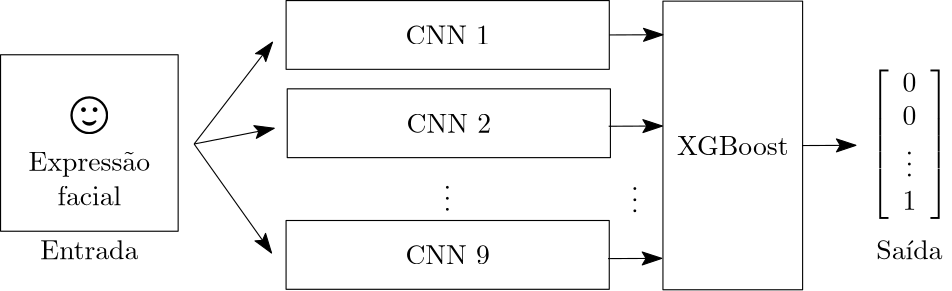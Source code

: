 <?xml version="1.0"?>
<!DOCTYPE ipe SYSTEM "ipe.dtd">
<ipe version="70206" creator="Ipe 7.2.7">
<info created="D:20180607000301" modified="D:20180607000301"/>
<preamble>\usepackage{wasysym}</preamble>
<ipestyle name="basic">
<symbol name="arrow/arc(spx)">
<path stroke="sym-stroke" fill="sym-stroke" pen="sym-pen">
0 0 m
-1 0.333 l
-1 -0.333 l
h
</path>
</symbol>
<symbol name="arrow/farc(spx)">
<path stroke="sym-stroke" fill="white" pen="sym-pen">
0 0 m
-1 0.333 l
-1 -0.333 l
h
</path>
</symbol>
<symbol name="arrow/ptarc(spx)">
<path stroke="sym-stroke" fill="sym-stroke" pen="sym-pen">
0 0 m
-1 0.333 l
-0.8 0 l
-1 -0.333 l
h
</path>
</symbol>
<symbol name="arrow/fptarc(spx)">
<path stroke="sym-stroke" fill="white" pen="sym-pen">
0 0 m
-1 0.333 l
-0.8 0 l
-1 -0.333 l
h
</path>
</symbol>
<symbol name="mark/circle(sx)" transformations="translations">
<path fill="sym-stroke">
0.6 0 0 0.6 0 0 e
0.4 0 0 0.4 0 0 e
</path>
</symbol>
<symbol name="mark/disk(sx)" transformations="translations">
<path fill="sym-stroke">
0.6 0 0 0.6 0 0 e
</path>
</symbol>
<symbol name="mark/fdisk(sfx)" transformations="translations">
<group>
<path fill="sym-fill">
0.5 0 0 0.5 0 0 e
</path>
<path fill="sym-stroke" fillrule="eofill">
0.6 0 0 0.6 0 0 e
0.4 0 0 0.4 0 0 e
</path>
</group>
</symbol>
<symbol name="mark/box(sx)" transformations="translations">
<path fill="sym-stroke" fillrule="eofill">
-0.6 -0.6 m
0.6 -0.6 l
0.6 0.6 l
-0.6 0.6 l
h
-0.4 -0.4 m
0.4 -0.4 l
0.4 0.4 l
-0.4 0.4 l
h
</path>
</symbol>
<symbol name="mark/square(sx)" transformations="translations">
<path fill="sym-stroke">
-0.6 -0.6 m
0.6 -0.6 l
0.6 0.6 l
-0.6 0.6 l
h
</path>
</symbol>
<symbol name="mark/fsquare(sfx)" transformations="translations">
<group>
<path fill="sym-fill">
-0.5 -0.5 m
0.5 -0.5 l
0.5 0.5 l
-0.5 0.5 l
h
</path>
<path fill="sym-stroke" fillrule="eofill">
-0.6 -0.6 m
0.6 -0.6 l
0.6 0.6 l
-0.6 0.6 l
h
-0.4 -0.4 m
0.4 -0.4 l
0.4 0.4 l
-0.4 0.4 l
h
</path>
</group>
</symbol>
<symbol name="mark/cross(sx)" transformations="translations">
<group>
<path fill="sym-stroke">
-0.43 -0.57 m
0.57 0.43 l
0.43 0.57 l
-0.57 -0.43 l
h
</path>
<path fill="sym-stroke">
-0.43 0.57 m
0.57 -0.43 l
0.43 -0.57 l
-0.57 0.43 l
h
</path>
</group>
</symbol>
<symbol name="arrow/fnormal(spx)">
<path stroke="sym-stroke" fill="white" pen="sym-pen">
0 0 m
-1 0.333 l
-1 -0.333 l
h
</path>
</symbol>
<symbol name="arrow/pointed(spx)">
<path stroke="sym-stroke" fill="sym-stroke" pen="sym-pen">
0 0 m
-1 0.333 l
-0.8 0 l
-1 -0.333 l
h
</path>
</symbol>
<symbol name="arrow/fpointed(spx)">
<path stroke="sym-stroke" fill="white" pen="sym-pen">
0 0 m
-1 0.333 l
-0.8 0 l
-1 -0.333 l
h
</path>
</symbol>
<symbol name="arrow/linear(spx)">
<path stroke="sym-stroke" pen="sym-pen">
-1 0.333 m
0 0 l
-1 -0.333 l
</path>
</symbol>
<symbol name="arrow/fdouble(spx)">
<path stroke="sym-stroke" fill="white" pen="sym-pen">
0 0 m
-1 0.333 l
-1 -0.333 l
h
-1 0 m
-2 0.333 l
-2 -0.333 l
h
</path>
</symbol>
<symbol name="arrow/double(spx)">
<path stroke="sym-stroke" fill="sym-stroke" pen="sym-pen">
0 0 m
-1 0.333 l
-1 -0.333 l
h
-1 0 m
-2 0.333 l
-2 -0.333 l
h
</path>
</symbol>
<pen name="heavier" value="0.8"/>
<pen name="fat" value="1.2"/>
<pen name="ultrafat" value="2"/>
<symbolsize name="large" value="5"/>
<symbolsize name="small" value="2"/>
<symbolsize name="tiny" value="1.1"/>
<arrowsize name="large" value="10"/>
<arrowsize name="small" value="5"/>
<arrowsize name="tiny" value="3"/>
<color name="red" value="1 0 0"/>
<color name="green" value="0 1 0"/>
<color name="blue" value="0 0 1"/>
<color name="yellow" value="1 1 0"/>
<color name="orange" value="1 0.647 0"/>
<color name="gold" value="1 0.843 0"/>
<color name="purple" value="0.627 0.125 0.941"/>
<color name="gray" value="0.745"/>
<color name="brown" value="0.647 0.165 0.165"/>
<color name="navy" value="0 0 0.502"/>
<color name="pink" value="1 0.753 0.796"/>
<color name="seagreen" value="0.18 0.545 0.341"/>
<color name="turquoise" value="0.251 0.878 0.816"/>
<color name="violet" value="0.933 0.51 0.933"/>
<color name="darkblue" value="0 0 0.545"/>
<color name="darkcyan" value="0 0.545 0.545"/>
<color name="darkgray" value="0.663"/>
<color name="darkgreen" value="0 0.392 0"/>
<color name="darkmagenta" value="0.545 0 0.545"/>
<color name="darkorange" value="1 0.549 0"/>
<color name="darkred" value="0.545 0 0"/>
<color name="lightblue" value="0.678 0.847 0.902"/>
<color name="lightcyan" value="0.878 1 1"/>
<color name="lightgray" value="0.827"/>
<color name="lightgreen" value="0.565 0.933 0.565"/>
<color name="lightyellow" value="1 1 0.878"/>
<dashstyle name="dashed" value="[4] 0"/>
<dashstyle name="dotted" value="[1 3] 0"/>
<dashstyle name="dash dotted" value="[4 2 1 2] 0"/>
<dashstyle name="dash dot dotted" value="[4 2 1 2 1 2] 0"/>
<textsize name="large" value="\large"/>
<textsize name="Large" value="\Large"/>
<textsize name="LARGE" value="\LARGE"/>
<textsize name="huge" value="\huge"/>
<textsize name="Huge" value="\Huge"/>
<textsize name="small" value="\small"/>
<textsize name="footnote" value="\footnotesize"/>
<textsize name="tiny" value="\tiny"/>
<textstyle name="center" begin="\begin{center}" end="\end{center}"/>
<textstyle name="itemize" begin="\begin{itemize}" end="\end{itemize}"/>
<textstyle name="item" begin="\begin{itemize}\item{}" end="\end{itemize}"/>
<gridsize name="4 pts" value="4"/>
<gridsize name="8 pts (~3 mm)" value="8"/>
<gridsize name="16 pts (~6 mm)" value="16"/>
<gridsize name="32 pts (~12 mm)" value="32"/>
<gridsize name="10 pts (~3.5 mm)" value="10"/>
<gridsize name="20 pts (~7 mm)" value="20"/>
<gridsize name="14 pts (~5 mm)" value="14"/>
<gridsize name="28 pts (~10 mm)" value="28"/>
<gridsize name="56 pts (~20 mm)" value="56"/>
<anglesize name="90 deg" value="90"/>
<anglesize name="60 deg" value="60"/>
<anglesize name="45 deg" value="45"/>
<anglesize name="30 deg" value="30"/>
<anglesize name="22.5 deg" value="22.5"/>
<opacity name="10%" value="0.1"/>
<opacity name="30%" value="0.3"/>
<opacity name="50%" value="0.5"/>
<opacity name="75%" value="0.75"/>
<tiling name="falling" angle="-60" step="4" width="1"/>
<tiling name="rising" angle="30" step="4" width="1"/>
</ipestyle>
<page>
<layer name="alpha"/>
<view layers="alpha" active="alpha"/>
<path layer="alpha" matrix="1 0 0 1 -9.84503 10.8153" stroke="black">
112.473 719.387 m
112.473 655.858 l
176.407 655.858 l
176.407 719.387 l
h
</path>
<text matrix="1 0 0 1 3.45375 -2.7567" transformations="translations" pos="122.819 704.319" stroke="black" type="label" width="16.645" height="13.416" depth="0" valign="baseline" size="huge">\smiley{}</text>
<text matrix="1 0 0 1 -4.37681 -57.1626" transformations="translations" pos="117.109 745.638" stroke="black" type="label" width="43.725" height="6.815" depth="1.93" valign="baseline">Express\~ao</text>
<text matrix="1 0 0 1 -8.23385 -54.353" transformations="translations" pos="131.344 730.386" stroke="black" type="label" width="22.969" height="6.918" depth="0" valign="baseline">facial</text>
<text matrix="1 0 0 1 -24.1325 10.7944" transformations="translations" pos="141.071 645.814" stroke="black" type="label" width="35.312" height="6.918" depth="0" valign="baseline">Entrada</text>
<path matrix="1 0 0 1 -16.2006 0" stroke="black">
221.626 749.713 m
221.626 724.949 l
337.972 724.949 l
337.972 749.713 l
h
</path>
<text matrix="1 0 0 1 0 -1.4144" transformations="translations" pos="248.378 735.341" stroke="black" type="label" width="30.441" height="6.808" depth="0" valign="baseline">CNN 1</text>
<path matrix="1 0 0 1 -15.7933 -31.7819" stroke="black">
221.626 749.713 m
221.626 724.949 l
337.972 724.949 l
337.972 749.713 l
h
</path>
<text matrix="1 0 0 1 0.40717 -33.1959" transformations="translations" pos="248.378 735.341" stroke="black" type="label" width="30.441" height="6.808" depth="0" valign="baseline">CNN 2</text>
<text matrix="1 0 0 1 29.7509 1.76217" transformations="translations" pos="232.353 672.251" stroke="black" type="label" width="2.767" height="14.999" depth="0" valign="baseline" style="math">\vdots</text>
<path matrix="1 0 0 1 -16.2114 -79.1877" stroke="black">
221.626 749.713 m
221.626 724.949 l
337.972 724.949 l
337.972 749.713 l
h
</path>
<text matrix="1 0 0 1 -0.0109263 -80.6017" transformations="translations" pos="248.378 735.341" stroke="black" type="label" width="30.441" height="6.808" depth="0" valign="baseline">CNN 9</text>
<path stroke="black" arrow="pointed/normal">
172.311 698.075 m
200.527 734.736 l
</path>
<path stroke="black" arrow="pointed/normal">
172.311 698.075 m
201.132 703.739 l
</path>
<path stroke="black" arrow="pointed/normal">
172.311 698.075 m
200.181 658.83 l
</path>
<path stroke="black">
341.09 749.508 m
341.09 645.602 l
391.368 645.602 l
391.368 749.508 l
h
</path>
<text matrix="1 0 0 1 104.275 -80.7632" transformations="translations" pos="241.897 774.914" stroke="black" type="label" width="40.114" height="6.808" depth="0" valign="baseline">XGBoost</text>
<path stroke="black" arrow="pointed/normal">
321.771 737.331 m
341.09 737.412 l
</path>
<path matrix="1 0 0 1 -0.217807 -32.8669" stroke="black" arrow="pointed/normal">
321.771 737.331 m
341.09 737.412 l
</path>
<path matrix="1 0 0 1 -0.455497 -80.5149" stroke="black" arrow="pointed/normal">
321.771 737.331 m
341.09 737.412 l
</path>
<text matrix="1 0 0 1 97.273 1.2535" transformations="translations" pos="232.353 672.251" stroke="black" type="label" width="2.767" height="14.999" depth="0" valign="baseline" style="math">\vdots</text>
<path matrix="1 0 0 1 69.4547 -39.8165" stroke="black" arrow="pointed/normal">
321.771 737.331 m
341.09 737.412 l
</path>
<text matrix="1 0 0 1 -20.0824 -14.6588" transformations="translations" pos="435.791 710.226" stroke="black" type="label" width="28.228" height="29.691" depth="24.76" valign="baseline" style="math">\left[ 
\begin{array}{c}
0\\
0\\
\vdots\\
1\\
\end{array}
\right]</text>
<text matrix="1 0 0 1 234.498 89.546" transformations="translations" pos="183.424 567.063" stroke="black" type="label" width="23.8" height="6.918" depth="0" valign="baseline">Sa\&apos;ida</text>
</page>
</ipe>
